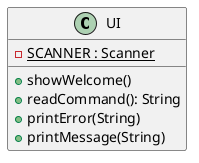 @startuml
    class UI {
        -SCANNER {static}: Scanner
        +showWelcome()
        +readCommand(): String
        +printError(String)
        +printMessage(String)
    }
@enduml